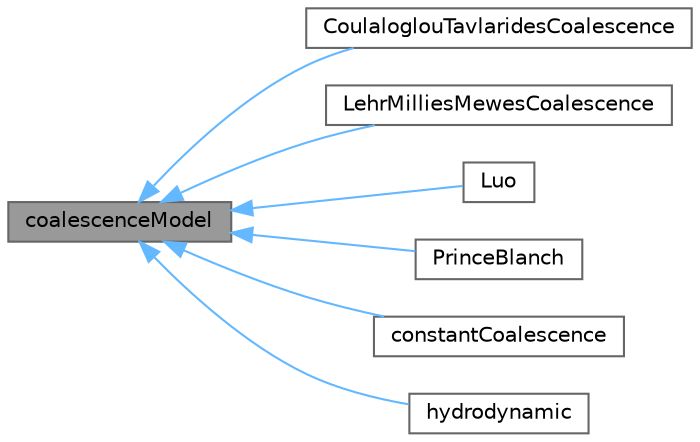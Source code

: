 digraph "coalescenceModel"
{
 // LATEX_PDF_SIZE
  bgcolor="transparent";
  edge [fontname=Helvetica,fontsize=10,labelfontname=Helvetica,labelfontsize=10];
  node [fontname=Helvetica,fontsize=10,shape=box,height=0.2,width=0.4];
  rankdir="LR";
  Node1 [id="Node000001",label="coalescenceModel",height=0.2,width=0.4,color="gray40", fillcolor="grey60", style="filled", fontcolor="black",tooltip="Base class for coalescence models."];
  Node1 -> Node2 [id="edge1_Node000001_Node000002",dir="back",color="steelblue1",style="solid",tooltip=" "];
  Node2 [id="Node000002",label="CoulaloglouTavlaridesCoalescence",height=0.2,width=0.4,color="gray40", fillcolor="white", style="filled",URL="$classFoam_1_1diameterModels_1_1coalescenceModels_1_1CoulaloglouTavlaridesCoalescence.html",tooltip="Model of Coulaloglou and Tavlarides (1977). The coalescence rate is calculated by."];
  Node1 -> Node3 [id="edge2_Node000001_Node000003",dir="back",color="steelblue1",style="solid",tooltip=" "];
  Node3 [id="Node000003",label="LehrMilliesMewesCoalescence",height=0.2,width=0.4,color="gray40", fillcolor="white", style="filled",URL="$classFoam_1_1diameterModels_1_1coalescenceModels_1_1LehrMilliesMewesCoalescence.html",tooltip="Model of Lehr et al. (2002). The coalescence rate is calculated by."];
  Node1 -> Node4 [id="edge3_Node000001_Node000004",dir="back",color="steelblue1",style="solid",tooltip=" "];
  Node4 [id="Node000004",label="Luo",height=0.2,width=0.4,color="gray40", fillcolor="white", style="filled",URL="$classFoam_1_1diameterModels_1_1coalescenceModels_1_1Luo.html",tooltip="Model of Luo (1993). The coalescence rate is calculated by."];
  Node1 -> Node5 [id="edge4_Node000001_Node000005",dir="back",color="steelblue1",style="solid",tooltip=" "];
  Node5 [id="Node000005",label="PrinceBlanch",height=0.2,width=0.4,color="gray40", fillcolor="white", style="filled",URL="$classFoam_1_1diameterModels_1_1coalescenceModels_1_1PrinceBlanch.html",tooltip="Model of Prince and Blanch (1990). The coalescence rate is calculated by."];
  Node1 -> Node6 [id="edge5_Node000001_Node000006",dir="back",color="steelblue1",style="solid",tooltip=" "];
  Node6 [id="Node000006",label="constantCoalescence",height=0.2,width=0.4,color="gray40", fillcolor="white", style="filled",URL="$classFoam_1_1diameterModels_1_1coalescenceModels_1_1constantCoalescence.html",tooltip="Constant coalescence kernel. Used for verification and validation of the coalescence formulation impl..."];
  Node1 -> Node7 [id="edge6_Node000001_Node000007",dir="back",color="steelblue1",style="solid",tooltip=" "];
  Node7 [id="Node000007",label="hydrodynamic",height=0.2,width=0.4,color="gray40", fillcolor="white", style="filled",URL="$classFoam_1_1diameterModels_1_1coalescenceModels_1_1hydrodynamic.html",tooltip="Hydrodynamic kernel. Used for verification and validation of the coalescence formulation implemented ..."];
}
